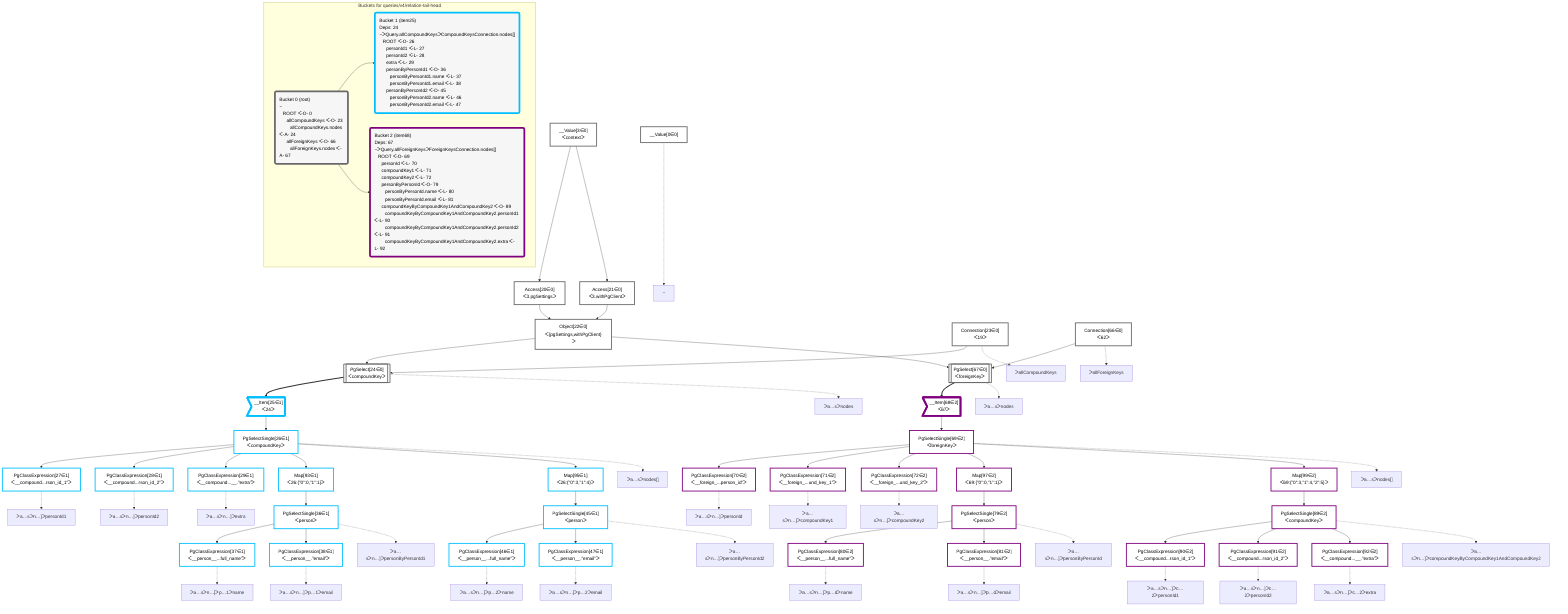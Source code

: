 graph TD
    classDef path fill:#eee,stroke:#000,color:#000
    classDef plan fill:#fff,stroke-width:3px,color:#000
    classDef itemplan fill:#fff,stroke-width:6px,color:#000
    classDef sideeffectplan fill:#f00,stroke-width:6px,color:#000
    classDef bucket fill:#f6f6f6,color:#000,stroke-width:6px,text-align:left


    %% define plans
    __Value0["__Value[0∈0]"]:::plan
    __Value3["__Value[3∈0]<br />ᐸcontextᐳ"]:::plan
    Access20["Access[20∈0]<br />ᐸ3.pgSettingsᐳ"]:::plan
    Access21["Access[21∈0]<br />ᐸ3.withPgClientᐳ"]:::plan
    Object22["Object[22∈0]<br />ᐸ{pgSettings,withPgClient}ᐳ"]:::plan
    Connection23["Connection[23∈0]<br />ᐸ19ᐳ"]:::plan
    PgSelect24[["PgSelect[24∈0]<br />ᐸcompoundKeyᐳ"]]:::plan
    __Item25>"__Item[25∈1]<br />ᐸ24ᐳ"]:::itemplan
    PgSelectSingle26["PgSelectSingle[26∈1]<br />ᐸcompoundKeyᐳ"]:::plan
    PgClassExpression27["PgClassExpression[27∈1]<br />ᐸ__compound...rson_id_1”ᐳ"]:::plan
    PgClassExpression28["PgClassExpression[28∈1]<br />ᐸ__compound...rson_id_2”ᐳ"]:::plan
    PgClassExpression29["PgClassExpression[29∈1]<br />ᐸ__compound...__.”extra”ᐳ"]:::plan
    Map93["Map[93∈1]<br />ᐸ26:{”0”:0,”1”:1}ᐳ"]:::plan
    PgSelectSingle36["PgSelectSingle[36∈1]<br />ᐸpersonᐳ"]:::plan
    PgClassExpression37["PgClassExpression[37∈1]<br />ᐸ__person__...full_name”ᐳ"]:::plan
    PgClassExpression38["PgClassExpression[38∈1]<br />ᐸ__person__.”email”ᐳ"]:::plan
    Map95["Map[95∈1]<br />ᐸ26:{”0”:3,”1”:4}ᐳ"]:::plan
    PgSelectSingle45["PgSelectSingle[45∈1]<br />ᐸpersonᐳ"]:::plan
    PgClassExpression46["PgClassExpression[46∈1]<br />ᐸ__person__...full_name”ᐳ"]:::plan
    PgClassExpression47["PgClassExpression[47∈1]<br />ᐸ__person__.”email”ᐳ"]:::plan
    Connection66["Connection[66∈0]<br />ᐸ62ᐳ"]:::plan
    PgSelect67[["PgSelect[67∈0]<br />ᐸforeignKeyᐳ"]]:::plan
    __Item68>"__Item[68∈2]<br />ᐸ67ᐳ"]:::itemplan
    PgSelectSingle69["PgSelectSingle[69∈2]<br />ᐸforeignKeyᐳ"]:::plan
    PgClassExpression70["PgClassExpression[70∈2]<br />ᐸ__foreign_...person_id”ᐳ"]:::plan
    PgClassExpression71["PgClassExpression[71∈2]<br />ᐸ__foreign_...und_key_1”ᐳ"]:::plan
    PgClassExpression72["PgClassExpression[72∈2]<br />ᐸ__foreign_...und_key_2”ᐳ"]:::plan
    Map97["Map[97∈2]<br />ᐸ69:{”0”:0,”1”:1}ᐳ"]:::plan
    PgSelectSingle79["PgSelectSingle[79∈2]<br />ᐸpersonᐳ"]:::plan
    PgClassExpression80["PgClassExpression[80∈2]<br />ᐸ__person__...full_name”ᐳ"]:::plan
    PgClassExpression81["PgClassExpression[81∈2]<br />ᐸ__person__.”email”ᐳ"]:::plan
    Map99["Map[99∈2]<br />ᐸ69:{”0”:3,”1”:4,”2”:5}ᐳ"]:::plan
    PgSelectSingle89["PgSelectSingle[89∈2]<br />ᐸcompoundKeyᐳ"]:::plan
    PgClassExpression90["PgClassExpression[90∈2]<br />ᐸ__compound...rson_id_1”ᐳ"]:::plan
    PgClassExpression91["PgClassExpression[91∈2]<br />ᐸ__compound...rson_id_2”ᐳ"]:::plan
    PgClassExpression92["PgClassExpression[92∈2]<br />ᐸ__compound...__.”extra”ᐳ"]:::plan

    %% plan dependencies
    __Value3 --> Access20
    __Value3 --> Access21
    Access20 & Access21 --> Object22
    Object22 & Connection23 --> PgSelect24
    PgSelect24 ==> __Item25
    __Item25 --> PgSelectSingle26
    PgSelectSingle26 --> PgClassExpression27
    PgSelectSingle26 --> PgClassExpression28
    PgSelectSingle26 --> PgClassExpression29
    PgSelectSingle26 --> Map93
    Map93 --> PgSelectSingle36
    PgSelectSingle36 --> PgClassExpression37
    PgSelectSingle36 --> PgClassExpression38
    PgSelectSingle26 --> Map95
    Map95 --> PgSelectSingle45
    PgSelectSingle45 --> PgClassExpression46
    PgSelectSingle45 --> PgClassExpression47
    Object22 & Connection66 --> PgSelect67
    PgSelect67 ==> __Item68
    __Item68 --> PgSelectSingle69
    PgSelectSingle69 --> PgClassExpression70
    PgSelectSingle69 --> PgClassExpression71
    PgSelectSingle69 --> PgClassExpression72
    PgSelectSingle69 --> Map97
    Map97 --> PgSelectSingle79
    PgSelectSingle79 --> PgClassExpression80
    PgSelectSingle79 --> PgClassExpression81
    PgSelectSingle69 --> Map99
    Map99 --> PgSelectSingle89
    PgSelectSingle89 --> PgClassExpression90
    PgSelectSingle89 --> PgClassExpression91
    PgSelectSingle89 --> PgClassExpression92

    %% plan-to-path relationships
    P0["~"]
    __Value0 -.-> P0
    P23["ᐳallCompoundKeys"]
    Connection23 -.-> P23
    P24["ᐳa…sᐳnodes"]
    PgSelect24 -.-> P24
    P26["ᐳa…sᐳnodes[]"]
    PgSelectSingle26 -.-> P26
    P27["ᐳa…sᐳn…]ᐳpersonId1"]
    PgClassExpression27 -.-> P27
    P28["ᐳa…sᐳn…]ᐳpersonId2"]
    PgClassExpression28 -.-> P28
    P29["ᐳa…sᐳn…]ᐳextra"]
    PgClassExpression29 -.-> P29
    P36["ᐳa…sᐳn…]ᐳpersonByPersonId1"]
    PgSelectSingle36 -.-> P36
    P37["ᐳa…sᐳn…]ᐳp…1ᐳname"]
    PgClassExpression37 -.-> P37
    P38["ᐳa…sᐳn…]ᐳp…1ᐳemail"]
    PgClassExpression38 -.-> P38
    P45["ᐳa…sᐳn…]ᐳpersonByPersonId2"]
    PgSelectSingle45 -.-> P45
    P46["ᐳa…sᐳn…]ᐳp…2ᐳname"]
    PgClassExpression46 -.-> P46
    P47["ᐳa…sᐳn…]ᐳp…2ᐳemail"]
    PgClassExpression47 -.-> P47
    P66["ᐳallForeignKeys"]
    Connection66 -.-> P66
    P67["ᐳa…sᐳnodes"]
    PgSelect67 -.-> P67
    P69["ᐳa…sᐳnodes[]"]
    PgSelectSingle69 -.-> P69
    P70["ᐳa…sᐳn…]ᐳpersonId"]
    PgClassExpression70 -.-> P70
    P71["ᐳa…sᐳn…]ᐳcompoundKey1"]
    PgClassExpression71 -.-> P71
    P72["ᐳa…sᐳn…]ᐳcompoundKey2"]
    PgClassExpression72 -.-> P72
    P79["ᐳa…sᐳn…]ᐳpersonByPersonId"]
    PgSelectSingle79 -.-> P79
    P80["ᐳa…sᐳn…]ᐳp…dᐳname"]
    PgClassExpression80 -.-> P80
    P81["ᐳa…sᐳn…]ᐳp…dᐳemail"]
    PgClassExpression81 -.-> P81
    P89["ᐳa…sᐳn…]ᐳcompoundKeyByCompoundKey1AndCompoundKey2"]
    PgSelectSingle89 -.-> P89
    P90["ᐳa…sᐳn…]ᐳc…2ᐳpersonId1"]
    PgClassExpression90 -.-> P90
    P91["ᐳa…sᐳn…]ᐳc…2ᐳpersonId2"]
    PgClassExpression91 -.-> P91
    P92["ᐳa…sᐳn…]ᐳc…2ᐳextra"]
    PgClassExpression92 -.-> P92

    subgraph "Buckets for queries/v4/relation-tail-head"
    Bucket0("Bucket 0 (root)<br />~<br />⠀ROOT ᐸ-O- 0<br />⠀⠀allCompoundKeys ᐸ-O- 23<br />⠀⠀⠀allCompoundKeys.nodes ᐸ-A- 24<br />⠀⠀allForeignKeys ᐸ-O- 66<br />⠀⠀⠀allForeignKeys.nodes ᐸ-A- 67"):::bucket
    classDef bucket0 stroke:#696969
    class Bucket0,__Value0,__Value3,Access20,Access21,Object22,Connection23,PgSelect24,Connection66,PgSelect67 bucket0
    Bucket1("Bucket 1 (item25)<br />Deps: 24<br />~ᐳQuery.allCompoundKeysᐳCompoundKeysConnection.nodes[]<br />⠀ROOT ᐸ-O- 26<br />⠀⠀personId1 ᐸ-L- 27<br />⠀⠀personId2 ᐸ-L- 28<br />⠀⠀extra ᐸ-L- 29<br />⠀⠀personByPersonId1 ᐸ-O- 36<br />⠀⠀⠀personByPersonId1.name ᐸ-L- 37<br />⠀⠀⠀personByPersonId1.email ᐸ-L- 38<br />⠀⠀personByPersonId2 ᐸ-O- 45<br />⠀⠀⠀personByPersonId2.name ᐸ-L- 46<br />⠀⠀⠀personByPersonId2.email ᐸ-L- 47"):::bucket
    classDef bucket1 stroke:#00bfff
    class Bucket1,__Item25,PgSelectSingle26,PgClassExpression27,PgClassExpression28,PgClassExpression29,PgSelectSingle36,PgClassExpression37,PgClassExpression38,PgSelectSingle45,PgClassExpression46,PgClassExpression47,Map93,Map95 bucket1
    Bucket2("Bucket 2 (item68)<br />Deps: 67<br />~ᐳQuery.allForeignKeysᐳForeignKeysConnection.nodes[]<br />⠀ROOT ᐸ-O- 69<br />⠀⠀personId ᐸ-L- 70<br />⠀⠀compoundKey1 ᐸ-L- 71<br />⠀⠀compoundKey2 ᐸ-L- 72<br />⠀⠀personByPersonId ᐸ-O- 79<br />⠀⠀⠀personByPersonId.name ᐸ-L- 80<br />⠀⠀⠀personByPersonId.email ᐸ-L- 81<br />⠀⠀compoundKeyByCompoundKey1AndCompoundKey2 ᐸ-O- 89<br />⠀⠀⠀compoundKeyByCompoundKey1AndCompoundKey2.personId1 ᐸ-L- 90<br />⠀⠀⠀compoundKeyByCompoundKey1AndCompoundKey2.personId2 ᐸ-L- 91<br />⠀⠀⠀compoundKeyByCompoundKey1AndCompoundKey2.extra ᐸ-L- 92"):::bucket
    classDef bucket2 stroke:#7f007f
    class Bucket2,__Item68,PgSelectSingle69,PgClassExpression70,PgClassExpression71,PgClassExpression72,PgSelectSingle79,PgClassExpression80,PgClassExpression81,PgSelectSingle89,PgClassExpression90,PgClassExpression91,PgClassExpression92,Map97,Map99 bucket2
    Bucket0 --> Bucket1 & Bucket2
    end